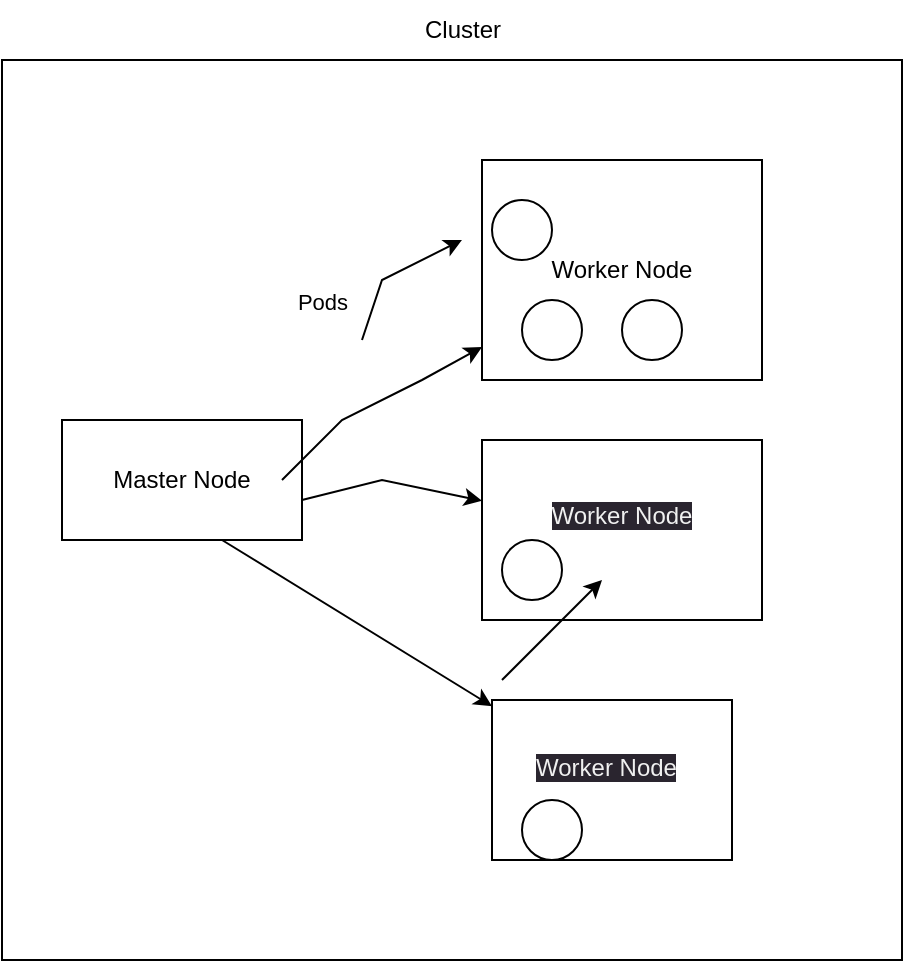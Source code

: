 <mxfile version="21.5.0" type="github">
  <diagram name="Page-1" id="m5Bb7FdfwkmQd9rhOZjl">
    <mxGraphModel dx="1050" dy="549" grid="1" gridSize="10" guides="1" tooltips="1" connect="1" arrows="1" fold="1" page="1" pageScale="1" pageWidth="850" pageHeight="1100" math="0" shadow="0">
      <root>
        <mxCell id="0" />
        <mxCell id="1" parent="0" />
        <mxCell id="xL8C1pA4SYd7dU7e_flv-1" value="" style="whiteSpace=wrap;html=1;aspect=fixed;" vertex="1" parent="1">
          <mxGeometry x="150" y="100" width="450" height="450" as="geometry" />
        </mxCell>
        <mxCell id="xL8C1pA4SYd7dU7e_flv-2" value="Cluster" style="text;html=1;align=center;verticalAlign=middle;resizable=0;points=[];autosize=1;strokeColor=none;fillColor=none;" vertex="1" parent="1">
          <mxGeometry x="350" y="70" width="60" height="30" as="geometry" />
        </mxCell>
        <mxCell id="xL8C1pA4SYd7dU7e_flv-3" value="Master Node" style="rounded=0;whiteSpace=wrap;html=1;" vertex="1" parent="1">
          <mxGeometry x="180" y="280" width="120" height="60" as="geometry" />
        </mxCell>
        <mxCell id="xL8C1pA4SYd7dU7e_flv-4" value="Worker Node" style="rounded=0;whiteSpace=wrap;html=1;" vertex="1" parent="1">
          <mxGeometry x="390" y="150" width="140" height="110" as="geometry" />
        </mxCell>
        <mxCell id="xL8C1pA4SYd7dU7e_flv-5" value="&#xa;&lt;span style=&quot;color: rgb(240, 240, 240); font-family: Helvetica; font-size: 12px; font-style: normal; font-variant-ligatures: normal; font-variant-caps: normal; font-weight: 400; letter-spacing: normal; orphans: 2; text-align: center; text-indent: 0px; text-transform: none; widows: 2; word-spacing: 0px; -webkit-text-stroke-width: 0px; background-color: rgb(42, 37, 47); text-decoration-thickness: initial; text-decoration-style: initial; text-decoration-color: initial; float: none; display: inline !important;&quot;&gt;Worker Node&lt;/span&gt;&#xa;&#xa;" style="rounded=0;whiteSpace=wrap;html=1;" vertex="1" parent="1">
          <mxGeometry x="390" y="290" width="140" height="90" as="geometry" />
        </mxCell>
        <mxCell id="xL8C1pA4SYd7dU7e_flv-6" value="" style="rounded=0;whiteSpace=wrap;html=1;" vertex="1" parent="1">
          <mxGeometry x="395" y="420" width="120" height="80" as="geometry" />
        </mxCell>
        <mxCell id="xL8C1pA4SYd7dU7e_flv-7" value="&lt;span style=&quot;color: rgb(240, 240, 240); font-family: Helvetica; font-size: 12px; font-style: normal; font-variant-ligatures: normal; font-variant-caps: normal; font-weight: 400; letter-spacing: normal; orphans: 2; text-align: center; text-indent: 0px; text-transform: none; widows: 2; word-spacing: 0px; -webkit-text-stroke-width: 0px; background-color: rgb(42, 37, 47); text-decoration-thickness: initial; text-decoration-style: initial; text-decoration-color: initial; float: none; display: inline !important;&quot;&gt;Worker Node&lt;/span&gt;" style="text;whiteSpace=wrap;html=1;" vertex="1" parent="1">
          <mxGeometry x="415" y="440" width="100" height="40" as="geometry" />
        </mxCell>
        <mxCell id="xL8C1pA4SYd7dU7e_flv-10" value="" style="endArrow=classic;html=1;rounded=0;" edge="1" parent="1" target="xL8C1pA4SYd7dU7e_flv-4">
          <mxGeometry width="50" height="50" relative="1" as="geometry">
            <mxPoint x="290" y="310" as="sourcePoint" />
            <mxPoint x="340" y="260" as="targetPoint" />
            <Array as="points">
              <mxPoint x="320" y="280" />
              <mxPoint x="360" y="260" />
            </Array>
          </mxGeometry>
        </mxCell>
        <mxCell id="xL8C1pA4SYd7dU7e_flv-11" value="" style="endArrow=classic;html=1;rounded=0;" edge="1" parent="1" target="xL8C1pA4SYd7dU7e_flv-5">
          <mxGeometry width="50" height="50" relative="1" as="geometry">
            <mxPoint x="300" y="320" as="sourcePoint" />
            <mxPoint x="400" y="260" as="targetPoint" />
            <Array as="points">
              <mxPoint x="340" y="310" />
            </Array>
          </mxGeometry>
        </mxCell>
        <mxCell id="xL8C1pA4SYd7dU7e_flv-20" value="Pods" style="edgeLabel;html=1;align=center;verticalAlign=middle;resizable=0;points=[];" vertex="1" connectable="0" parent="xL8C1pA4SYd7dU7e_flv-11">
          <mxGeometry x="0.685" relative="1" as="geometry">
            <mxPoint x="-66" y="-97" as="offset" />
          </mxGeometry>
        </mxCell>
        <mxCell id="xL8C1pA4SYd7dU7e_flv-12" value="" style="endArrow=classic;html=1;rounded=0;" edge="1" parent="1" target="xL8C1pA4SYd7dU7e_flv-6">
          <mxGeometry width="50" height="50" relative="1" as="geometry">
            <mxPoint x="260" y="340" as="sourcePoint" />
            <mxPoint x="310" y="290" as="targetPoint" />
          </mxGeometry>
        </mxCell>
        <mxCell id="xL8C1pA4SYd7dU7e_flv-13" value="" style="ellipse;whiteSpace=wrap;html=1;aspect=fixed;" vertex="1" parent="1">
          <mxGeometry x="410" y="220" width="30" height="30" as="geometry" />
        </mxCell>
        <mxCell id="xL8C1pA4SYd7dU7e_flv-14" value="" style="ellipse;whiteSpace=wrap;html=1;aspect=fixed;" vertex="1" parent="1">
          <mxGeometry x="460" y="220" width="30" height="30" as="geometry" />
        </mxCell>
        <mxCell id="xL8C1pA4SYd7dU7e_flv-15" value="" style="ellipse;whiteSpace=wrap;html=1;aspect=fixed;" vertex="1" parent="1">
          <mxGeometry x="395" y="170" width="30" height="30" as="geometry" />
        </mxCell>
        <mxCell id="xL8C1pA4SYd7dU7e_flv-16" value="" style="ellipse;whiteSpace=wrap;html=1;aspect=fixed;" vertex="1" parent="1">
          <mxGeometry x="400" y="340" width="30" height="30" as="geometry" />
        </mxCell>
        <mxCell id="xL8C1pA4SYd7dU7e_flv-17" value="" style="ellipse;whiteSpace=wrap;html=1;aspect=fixed;" vertex="1" parent="1">
          <mxGeometry x="410" y="470" width="30" height="30" as="geometry" />
        </mxCell>
        <mxCell id="xL8C1pA4SYd7dU7e_flv-18" value="" style="endArrow=classic;html=1;rounded=0;" edge="1" parent="1">
          <mxGeometry width="50" height="50" relative="1" as="geometry">
            <mxPoint x="400" y="410" as="sourcePoint" />
            <mxPoint x="450" y="360" as="targetPoint" />
          </mxGeometry>
        </mxCell>
        <mxCell id="xL8C1pA4SYd7dU7e_flv-19" value="" style="endArrow=classic;html=1;rounded=0;" edge="1" parent="1">
          <mxGeometry width="50" height="50" relative="1" as="geometry">
            <mxPoint x="330" y="240" as="sourcePoint" />
            <mxPoint x="380" y="190" as="targetPoint" />
            <Array as="points">
              <mxPoint x="340" y="210" />
            </Array>
          </mxGeometry>
        </mxCell>
      </root>
    </mxGraphModel>
  </diagram>
</mxfile>

